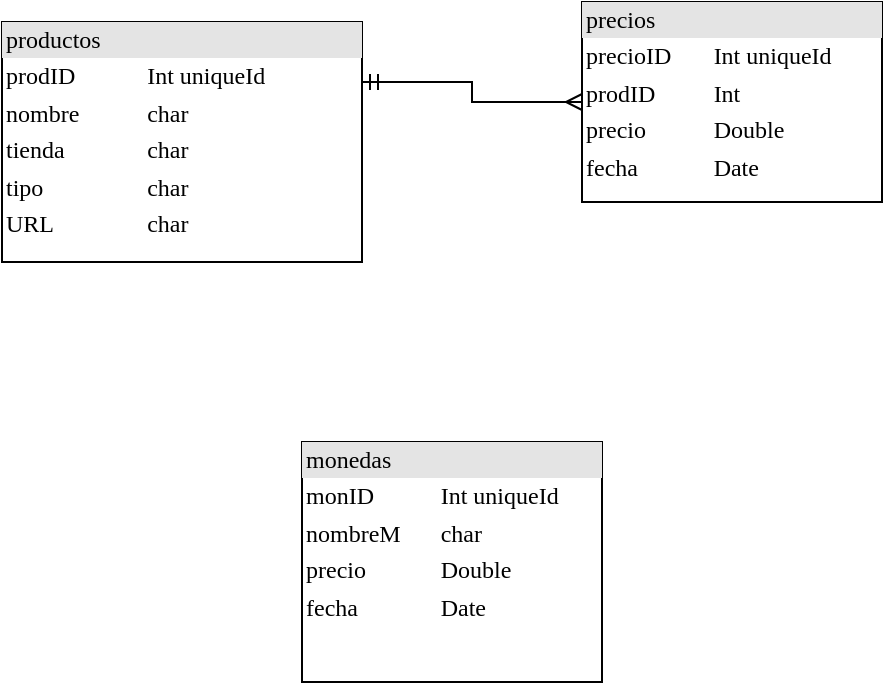 <mxfile version="23.1.2" type="github">
  <diagram name="Page-1" id="2ca16b54-16f6-2749-3443-fa8db7711227">
    <mxGraphModel dx="1114" dy="602" grid="1" gridSize="10" guides="1" tooltips="1" connect="1" arrows="1" fold="1" page="1" pageScale="1" pageWidth="1100" pageHeight="850" background="none" math="0" shadow="0">
      <root>
        <mxCell id="0" />
        <mxCell id="1" parent="0" />
        <mxCell id="2ed32ef02a7f4228-1" value="&lt;div style=&quot;box-sizing:border-box;width:100%;background:#e4e4e4;padding:2px;&quot;&gt;precios&lt;/div&gt;&lt;table style=&quot;width:100%;font-size:1em;&quot; cellpadding=&quot;2&quot; cellspacing=&quot;0&quot;&gt;&lt;tbody&gt;&lt;tr&gt;&lt;td&gt;precioID&lt;br&gt;&lt;/td&gt;&lt;td&gt;Int uniqueId&lt;/td&gt;&lt;/tr&gt;&lt;tr&gt;&lt;td&gt;prodID&lt;br&gt;&lt;/td&gt;&lt;td&gt;Int&lt;br&gt;&lt;/td&gt;&lt;/tr&gt;&lt;tr&gt;&lt;td&gt;precio&lt;br&gt;&lt;/td&gt;&lt;td&gt;Double&lt;br&gt;&lt;/td&gt;&lt;/tr&gt;&lt;tr&gt;&lt;td&gt;fecha&lt;br&gt;&lt;/td&gt;&lt;td&gt;Date&lt;br&gt;&lt;/td&gt;&lt;/tr&gt;&lt;/tbody&gt;&lt;/table&gt;" style="verticalAlign=top;align=left;overflow=fill;html=1;rounded=0;shadow=0;comic=0;labelBackgroundColor=none;strokeWidth=1;fontFamily=Verdana;fontSize=12" parent="1" vertex="1">
          <mxGeometry x="430" y="130" width="150" height="100" as="geometry" />
        </mxCell>
        <mxCell id="0AyHNGlaYuL1A5BEGDpr-4" style="edgeStyle=orthogonalEdgeStyle;rounded=0;orthogonalLoop=1;jettySize=auto;html=1;exitX=1;exitY=0.25;exitDx=0;exitDy=0;endArrow=ERmany;endFill=0;startArrow=ERmandOne;startFill=0;" parent="1" source="2ed32ef02a7f4228-2" target="2ed32ef02a7f4228-1" edge="1">
          <mxGeometry relative="1" as="geometry" />
        </mxCell>
        <mxCell id="2ed32ef02a7f4228-2" value="&lt;div style=&quot;box-sizing: border-box ; width: 100% ; background: #e4e4e4 ; padding: 2px&quot;&gt;productos&lt;br&gt;&lt;/div&gt;&lt;table style=&quot;width: 100% ; font-size: 1em&quot; cellpadding=&quot;2&quot; cellspacing=&quot;0&quot;&gt;&lt;tbody&gt;&lt;tr&gt;&lt;td&gt;prodID&lt;br&gt;&lt;/td&gt;&lt;td&gt;Int uniqueId&lt;/td&gt;&lt;/tr&gt;&lt;tr&gt;&lt;td&gt;nombre&lt;br&gt;&lt;/td&gt;&lt;td&gt;char&lt;br&gt;&lt;/td&gt;&lt;/tr&gt;&lt;tr&gt;&lt;td&gt;tienda&lt;br&gt;&lt;/td&gt;&lt;td&gt;char&lt;br&gt;&lt;/td&gt;&lt;/tr&gt;&lt;tr&gt;&lt;td&gt;tipo&lt;br&gt;&lt;/td&gt;&lt;td&gt;char&lt;br&gt;&lt;/td&gt;&lt;/tr&gt;&lt;tr&gt;&lt;td&gt;URL&lt;br&gt;&lt;/td&gt;&lt;td&gt;char&lt;br&gt;&lt;/td&gt;&lt;/tr&gt;&lt;/tbody&gt;&lt;/table&gt;" style="verticalAlign=top;align=left;overflow=fill;html=1;rounded=0;shadow=0;comic=0;labelBackgroundColor=none;strokeWidth=1;fontFamily=Verdana;fontSize=12" parent="1" vertex="1">
          <mxGeometry x="140" y="140" width="180" height="120" as="geometry" />
        </mxCell>
        <mxCell id="2ed32ef02a7f4228-11" value="&lt;div style=&quot;box-sizing:border-box;width:100%;background:#e4e4e4;padding:2px;&quot;&gt;monedas&lt;/div&gt;&lt;table style=&quot;width:100%;font-size:1em;&quot; cellpadding=&quot;2&quot; cellspacing=&quot;0&quot;&gt;&lt;tbody&gt;&lt;tr&gt;&lt;td&gt;monID&lt;br&gt;&lt;/td&gt;&lt;td&gt;Int uniqueId&lt;/td&gt;&lt;/tr&gt;&lt;tr&gt;&lt;td&gt;nombreM&lt;br&gt;&lt;/td&gt;&lt;td&gt;char&lt;br&gt;&lt;/td&gt;&lt;/tr&gt;&lt;tr&gt;&lt;td&gt;precio&lt;br&gt;&lt;/td&gt;&lt;td&gt;Double&lt;br&gt;&lt;/td&gt;&lt;/tr&gt;&lt;tr&gt;&lt;td&gt;fecha&lt;br&gt;&lt;/td&gt;&lt;td&gt;Date&lt;br&gt;&lt;/td&gt;&lt;/tr&gt;&lt;/tbody&gt;&lt;/table&gt;" style="verticalAlign=top;align=left;overflow=fill;html=1;rounded=0;shadow=0;comic=0;labelBackgroundColor=none;strokeWidth=1;fontFamily=Verdana;fontSize=12" parent="1" vertex="1">
          <mxGeometry x="290" y="350" width="150" height="120" as="geometry" />
        </mxCell>
      </root>
    </mxGraphModel>
  </diagram>
</mxfile>
